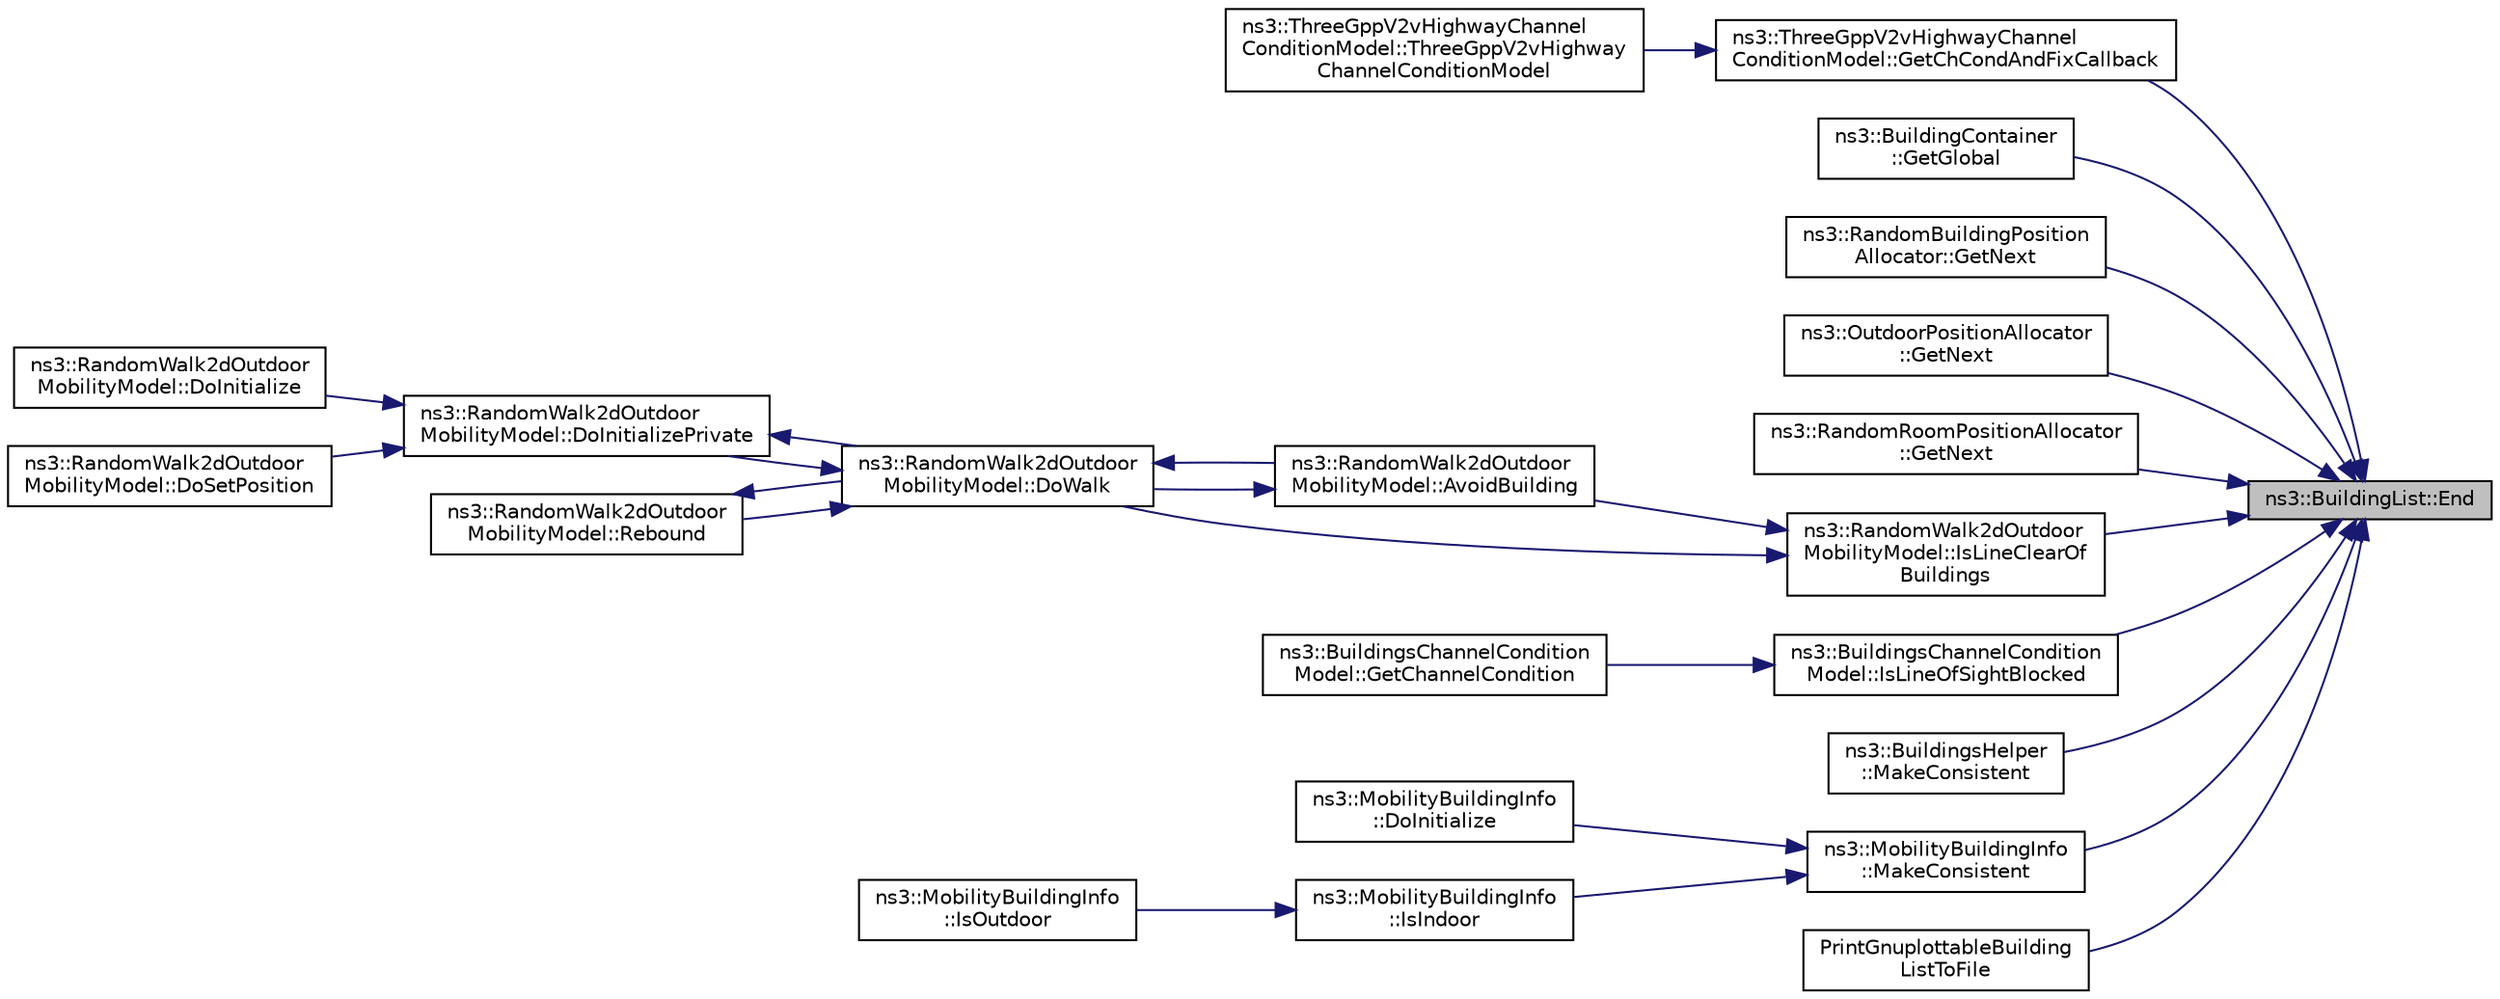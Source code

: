 digraph "ns3::BuildingList::End"
{
 // LATEX_PDF_SIZE
  edge [fontname="Helvetica",fontsize="10",labelfontname="Helvetica",labelfontsize="10"];
  node [fontname="Helvetica",fontsize="10",shape=record];
  rankdir="RL";
  Node1 [label="ns3::BuildingList::End",height=0.2,width=0.4,color="black", fillcolor="grey75", style="filled", fontcolor="black",tooltip=" "];
  Node1 -> Node2 [dir="back",color="midnightblue",fontsize="10",style="solid",fontname="Helvetica"];
  Node2 [label="ns3::ThreeGppV2vHighwayChannel\lConditionModel::GetChCondAndFixCallback",height=0.2,width=0.4,color="black", fillcolor="white", style="filled",URL="$classns3_1_1_three_gpp_v2v_highway_channel_condition_model.html#af29f5cdfe70497cda52d6772a02c408d",tooltip="Get the channel condition and redirect the callback ComputeChCond to GetChaCondWithBuildings or to Ge..."];
  Node2 -> Node3 [dir="back",color="midnightblue",fontsize="10",style="solid",fontname="Helvetica"];
  Node3 [label="ns3::ThreeGppV2vHighwayChannel\lConditionModel::ThreeGppV2vHighway\lChannelConditionModel",height=0.2,width=0.4,color="black", fillcolor="white", style="filled",URL="$classns3_1_1_three_gpp_v2v_highway_channel_condition_model.html#a8bf2e2c97a49ea709475486c38a3ed4a",tooltip="Constructor for the ThreeGppV2vHighwayChannelConditionModel class."];
  Node1 -> Node4 [dir="back",color="midnightblue",fontsize="10",style="solid",fontname="Helvetica"];
  Node4 [label="ns3::BuildingContainer\l::GetGlobal",height=0.2,width=0.4,color="black", fillcolor="white", style="filled",URL="$classns3_1_1_building_container.html#aeb981db901ebe02e4924de538191f09c",tooltip="Create a BuildingContainer that contains a list of all buildings stored in the ns3::BuildingList."];
  Node1 -> Node5 [dir="back",color="midnightblue",fontsize="10",style="solid",fontname="Helvetica"];
  Node5 [label="ns3::RandomBuildingPosition\lAllocator::GetNext",height=0.2,width=0.4,color="black", fillcolor="white", style="filled",URL="$classns3_1_1_random_building_position_allocator.html#acc13be0f1574919de88528c1189aea0e",tooltip=" "];
  Node1 -> Node6 [dir="back",color="midnightblue",fontsize="10",style="solid",fontname="Helvetica"];
  Node6 [label="ns3::OutdoorPositionAllocator\l::GetNext",height=0.2,width=0.4,color="black", fillcolor="white", style="filled",URL="$classns3_1_1_outdoor_position_allocator.html#a4689f0a076879c165213b5747eb666de",tooltip=" "];
  Node1 -> Node7 [dir="back",color="midnightblue",fontsize="10",style="solid",fontname="Helvetica"];
  Node7 [label="ns3::RandomRoomPositionAllocator\l::GetNext",height=0.2,width=0.4,color="black", fillcolor="white", style="filled",URL="$classns3_1_1_random_room_position_allocator.html#afb06193f6fb4d4e1c9febd1f8c884294",tooltip=" "];
  Node1 -> Node8 [dir="back",color="midnightblue",fontsize="10",style="solid",fontname="Helvetica"];
  Node8 [label="ns3::RandomWalk2dOutdoor\lMobilityModel::IsLineClearOf\lBuildings",height=0.2,width=0.4,color="black", fillcolor="white", style="filled",URL="$classns3_1_1_random_walk2d_outdoor_mobility_model.html#a8f72f7cdd3b550cfbf379a9bb4131e75",tooltip="Check if there is a building between two positions (or if the nextPosition is inside a building)."];
  Node8 -> Node9 [dir="back",color="midnightblue",fontsize="10",style="solid",fontname="Helvetica"];
  Node9 [label="ns3::RandomWalk2dOutdoor\lMobilityModel::AvoidBuilding",height=0.2,width=0.4,color="black", fillcolor="white", style="filled",URL="$classns3_1_1_random_walk2d_outdoor_mobility_model.html#a05a7121624c2bfbe7d1e29199e025105",tooltip="Avoid a building."];
  Node9 -> Node10 [dir="back",color="midnightblue",fontsize="10",style="solid",fontname="Helvetica"];
  Node10 [label="ns3::RandomWalk2dOutdoor\lMobilityModel::DoWalk",height=0.2,width=0.4,color="black", fillcolor="white", style="filled",URL="$classns3_1_1_random_walk2d_outdoor_mobility_model.html#a63ebca7a4a83b193c354a5464937e03c",tooltip="Walk according to position and velocity, until distance is reached, time is reached,..."];
  Node10 -> Node9 [dir="back",color="midnightblue",fontsize="10",style="solid",fontname="Helvetica"];
  Node10 -> Node11 [dir="back",color="midnightblue",fontsize="10",style="solid",fontname="Helvetica"];
  Node11 [label="ns3::RandomWalk2dOutdoor\lMobilityModel::DoInitializePrivate",height=0.2,width=0.4,color="black", fillcolor="white", style="filled",URL="$classns3_1_1_random_walk2d_outdoor_mobility_model.html#a39ee7621a685f4830826422d8b53cd99",tooltip="Perform initialization of the object before MobilityModel::DoInitialize ()"];
  Node11 -> Node12 [dir="back",color="midnightblue",fontsize="10",style="solid",fontname="Helvetica"];
  Node12 [label="ns3::RandomWalk2dOutdoor\lMobilityModel::DoInitialize",height=0.2,width=0.4,color="black", fillcolor="white", style="filled",URL="$classns3_1_1_random_walk2d_outdoor_mobility_model.html#a696a4be370bc98059dfa1e70492d91de",tooltip="Initialize() implementation."];
  Node11 -> Node13 [dir="back",color="midnightblue",fontsize="10",style="solid",fontname="Helvetica"];
  Node13 [label="ns3::RandomWalk2dOutdoor\lMobilityModel::DoSetPosition",height=0.2,width=0.4,color="black", fillcolor="white", style="filled",URL="$classns3_1_1_random_walk2d_outdoor_mobility_model.html#aca4f9034c94849ec4d724423ae4ed696",tooltip=" "];
  Node11 -> Node10 [dir="back",color="midnightblue",fontsize="10",style="solid",fontname="Helvetica"];
  Node10 -> Node14 [dir="back",color="midnightblue",fontsize="10",style="solid",fontname="Helvetica"];
  Node14 [label="ns3::RandomWalk2dOutdoor\lMobilityModel::Rebound",height=0.2,width=0.4,color="black", fillcolor="white", style="filled",URL="$classns3_1_1_random_walk2d_outdoor_mobility_model.html#a52d0d6108e2c65240e9844b47742d7c5",tooltip="Performs the rebound of the node if it reaches a boundary."];
  Node14 -> Node10 [dir="back",color="midnightblue",fontsize="10",style="solid",fontname="Helvetica"];
  Node8 -> Node10 [dir="back",color="midnightblue",fontsize="10",style="solid",fontname="Helvetica"];
  Node1 -> Node15 [dir="back",color="midnightblue",fontsize="10",style="solid",fontname="Helvetica"];
  Node15 [label="ns3::BuildingsChannelCondition\lModel::IsLineOfSightBlocked",height=0.2,width=0.4,color="black", fillcolor="white", style="filled",URL="$classns3_1_1_buildings_channel_condition_model.html#a3b97a7666596f013e8e59e42ca93d756",tooltip="Checks if the line of sight between position l1 and position l2 is blocked by a building."];
  Node15 -> Node16 [dir="back",color="midnightblue",fontsize="10",style="solid",fontname="Helvetica"];
  Node16 [label="ns3::BuildingsChannelCondition\lModel::GetChannelCondition",height=0.2,width=0.4,color="black", fillcolor="white", style="filled",URL="$classns3_1_1_buildings_channel_condition_model.html#a33a93a848acc2fb6ba1c09648c12bc50",tooltip="Computes the condition of the channel between a and b."];
  Node1 -> Node17 [dir="back",color="midnightblue",fontsize="10",style="solid",fontname="Helvetica"];
  Node17 [label="ns3::BuildingsHelper\l::MakeConsistent",height=0.2,width=0.4,color="black", fillcolor="white", style="filled",URL="$classns3_1_1_buildings_helper.html#a08f7a5049843eb192e11a17a48c3bc1c",tooltip="Make the given mobility model consistent, by determining whether its position falls inside any of the..."];
  Node1 -> Node18 [dir="back",color="midnightblue",fontsize="10",style="solid",fontname="Helvetica"];
  Node18 [label="ns3::MobilityBuildingInfo\l::MakeConsistent",height=0.2,width=0.4,color="black", fillcolor="white", style="filled",URL="$classns3_1_1_mobility_building_info.html#ad6d5725d5ed16f0d4d611cb8acf0ee42",tooltip="Make the given mobility model consistent, by determining whether its position falls inside any of the..."];
  Node18 -> Node19 [dir="back",color="midnightblue",fontsize="10",style="solid",fontname="Helvetica"];
  Node19 [label="ns3::MobilityBuildingInfo\l::DoInitialize",height=0.2,width=0.4,color="black", fillcolor="white", style="filled",URL="$classns3_1_1_mobility_building_info.html#a53bd5cd4d3d36ca5e5ece78e9b59e702",tooltip="Initialize() implementation."];
  Node18 -> Node20 [dir="back",color="midnightblue",fontsize="10",style="solid",fontname="Helvetica"];
  Node20 [label="ns3::MobilityBuildingInfo\l::IsIndoor",height=0.2,width=0.4,color="black", fillcolor="white", style="filled",URL="$classns3_1_1_mobility_building_info.html#a2bba20054cc48efcca2d5e0c46f8171c",tooltip="Is indoor method."];
  Node20 -> Node21 [dir="back",color="midnightblue",fontsize="10",style="solid",fontname="Helvetica"];
  Node21 [label="ns3::MobilityBuildingInfo\l::IsOutdoor",height=0.2,width=0.4,color="black", fillcolor="white", style="filled",URL="$classns3_1_1_mobility_building_info.html#ae7fba237e7e3eaf40139bec948ec238a",tooltip="Is outdoor function."];
  Node1 -> Node22 [dir="back",color="midnightblue",fontsize="10",style="solid",fontname="Helvetica"];
  Node22 [label="PrintGnuplottableBuilding\lListToFile",height=0.2,width=0.4,color="black", fillcolor="white", style="filled",URL="$three-gpp-v2v-channel-example_8cc.html#aa3ac76c624e240e8ea6e415ff2289b4b",tooltip="Generates a GNU-plottable file representig the buildings deployed in the scenario."];
}

